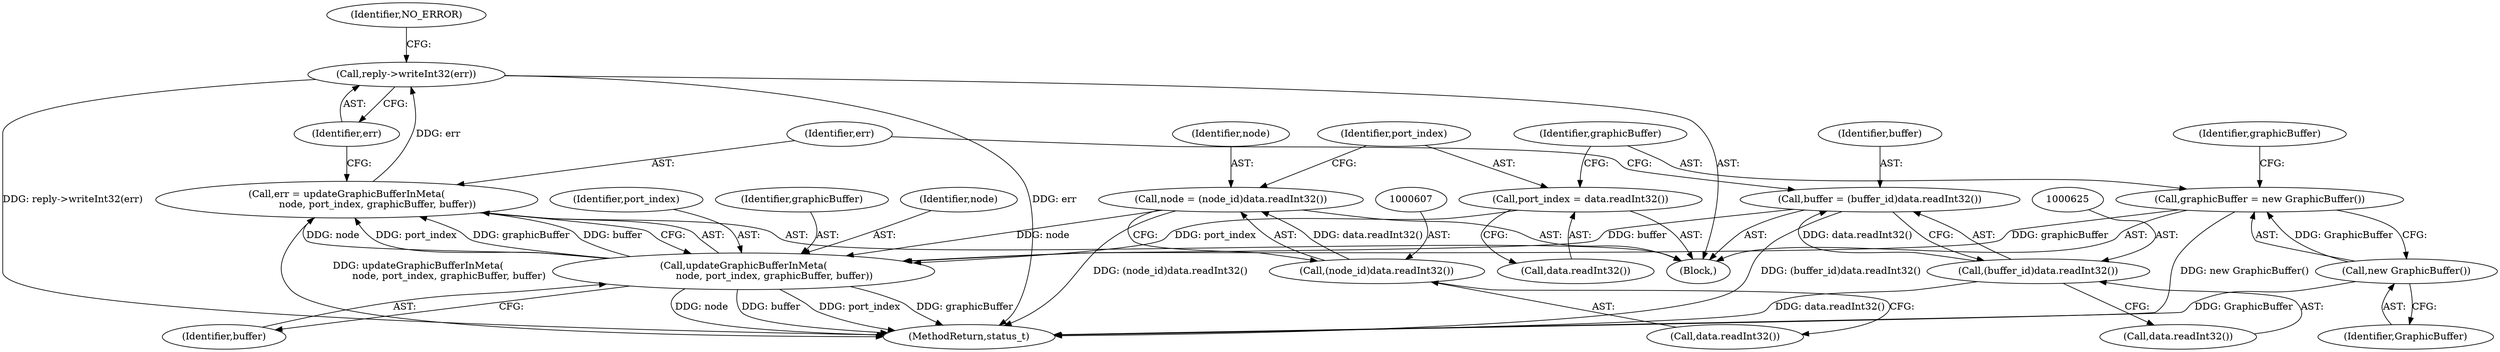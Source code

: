digraph "0_Android_1171e7c047bf79e7c93342bb6a812c9edd86aa84@API" {
"1000635" [label="(Call,reply->writeInt32(err))"];
"1000628" [label="(Call,err = updateGraphicBufferInMeta(\n                    node, port_index, graphicBuffer, buffer))"];
"1000630" [label="(Call,updateGraphicBufferInMeta(\n                    node, port_index, graphicBuffer, buffer))"];
"1000604" [label="(Call,node = (node_id)data.readInt32())"];
"1000606" [label="(Call,(node_id)data.readInt32())"];
"1000610" [label="(Call,port_index = data.readInt32())"];
"1000614" [label="(Call,graphicBuffer = new GraphicBuffer())"];
"1000616" [label="(Call,new GraphicBuffer())"];
"1000622" [label="(Call,buffer = (buffer_id)data.readInt32())"];
"1000624" [label="(Call,(buffer_id)data.readInt32())"];
"1000617" [label="(Identifier,GraphicBuffer)"];
"1000629" [label="(Identifier,err)"];
"1000605" [label="(Identifier,node)"];
"1000604" [label="(Call,node = (node_id)data.readInt32())"];
"1000636" [label="(Identifier,err)"];
"1000630" [label="(Call,updateGraphicBufferInMeta(\n                    node, port_index, graphicBuffer, buffer))"];
"1000632" [label="(Identifier,port_index)"];
"1000638" [label="(Identifier,NO_ERROR)"];
"1000610" [label="(Call,port_index = data.readInt32())"];
"1000628" [label="(Call,err = updateGraphicBufferInMeta(\n                    node, port_index, graphicBuffer, buffer))"];
"1000614" [label="(Call,graphicBuffer = new GraphicBuffer())"];
"1000616" [label="(Call,new GraphicBuffer())"];
"1000615" [label="(Identifier,graphicBuffer)"];
"1000620" [label="(Identifier,graphicBuffer)"];
"1001075" [label="(MethodReturn,status_t)"];
"1000606" [label="(Call,(node_id)data.readInt32())"];
"1000598" [label="(Block,)"];
"1000608" [label="(Call,data.readInt32())"];
"1000635" [label="(Call,reply->writeInt32(err))"];
"1000634" [label="(Identifier,buffer)"];
"1000633" [label="(Identifier,graphicBuffer)"];
"1000624" [label="(Call,(buffer_id)data.readInt32())"];
"1000631" [label="(Identifier,node)"];
"1000611" [label="(Identifier,port_index)"];
"1000612" [label="(Call,data.readInt32())"];
"1000622" [label="(Call,buffer = (buffer_id)data.readInt32())"];
"1000626" [label="(Call,data.readInt32())"];
"1000623" [label="(Identifier,buffer)"];
"1000635" -> "1000598"  [label="AST: "];
"1000635" -> "1000636"  [label="CFG: "];
"1000636" -> "1000635"  [label="AST: "];
"1000638" -> "1000635"  [label="CFG: "];
"1000635" -> "1001075"  [label="DDG: reply->writeInt32(err)"];
"1000635" -> "1001075"  [label="DDG: err"];
"1000628" -> "1000635"  [label="DDG: err"];
"1000628" -> "1000598"  [label="AST: "];
"1000628" -> "1000630"  [label="CFG: "];
"1000629" -> "1000628"  [label="AST: "];
"1000630" -> "1000628"  [label="AST: "];
"1000636" -> "1000628"  [label="CFG: "];
"1000628" -> "1001075"  [label="DDG: updateGraphicBufferInMeta(\n                    node, port_index, graphicBuffer, buffer)"];
"1000630" -> "1000628"  [label="DDG: node"];
"1000630" -> "1000628"  [label="DDG: port_index"];
"1000630" -> "1000628"  [label="DDG: graphicBuffer"];
"1000630" -> "1000628"  [label="DDG: buffer"];
"1000630" -> "1000634"  [label="CFG: "];
"1000631" -> "1000630"  [label="AST: "];
"1000632" -> "1000630"  [label="AST: "];
"1000633" -> "1000630"  [label="AST: "];
"1000634" -> "1000630"  [label="AST: "];
"1000630" -> "1001075"  [label="DDG: port_index"];
"1000630" -> "1001075"  [label="DDG: graphicBuffer"];
"1000630" -> "1001075"  [label="DDG: node"];
"1000630" -> "1001075"  [label="DDG: buffer"];
"1000604" -> "1000630"  [label="DDG: node"];
"1000610" -> "1000630"  [label="DDG: port_index"];
"1000614" -> "1000630"  [label="DDG: graphicBuffer"];
"1000622" -> "1000630"  [label="DDG: buffer"];
"1000604" -> "1000598"  [label="AST: "];
"1000604" -> "1000606"  [label="CFG: "];
"1000605" -> "1000604"  [label="AST: "];
"1000606" -> "1000604"  [label="AST: "];
"1000611" -> "1000604"  [label="CFG: "];
"1000604" -> "1001075"  [label="DDG: (node_id)data.readInt32()"];
"1000606" -> "1000604"  [label="DDG: data.readInt32()"];
"1000606" -> "1000608"  [label="CFG: "];
"1000607" -> "1000606"  [label="AST: "];
"1000608" -> "1000606"  [label="AST: "];
"1000610" -> "1000598"  [label="AST: "];
"1000610" -> "1000612"  [label="CFG: "];
"1000611" -> "1000610"  [label="AST: "];
"1000612" -> "1000610"  [label="AST: "];
"1000615" -> "1000610"  [label="CFG: "];
"1000614" -> "1000598"  [label="AST: "];
"1000614" -> "1000616"  [label="CFG: "];
"1000615" -> "1000614"  [label="AST: "];
"1000616" -> "1000614"  [label="AST: "];
"1000620" -> "1000614"  [label="CFG: "];
"1000614" -> "1001075"  [label="DDG: new GraphicBuffer()"];
"1000616" -> "1000614"  [label="DDG: GraphicBuffer"];
"1000616" -> "1000617"  [label="CFG: "];
"1000617" -> "1000616"  [label="AST: "];
"1000616" -> "1001075"  [label="DDG: GraphicBuffer"];
"1000622" -> "1000598"  [label="AST: "];
"1000622" -> "1000624"  [label="CFG: "];
"1000623" -> "1000622"  [label="AST: "];
"1000624" -> "1000622"  [label="AST: "];
"1000629" -> "1000622"  [label="CFG: "];
"1000622" -> "1001075"  [label="DDG: (buffer_id)data.readInt32()"];
"1000624" -> "1000622"  [label="DDG: data.readInt32()"];
"1000624" -> "1000626"  [label="CFG: "];
"1000625" -> "1000624"  [label="AST: "];
"1000626" -> "1000624"  [label="AST: "];
"1000624" -> "1001075"  [label="DDG: data.readInt32()"];
}
